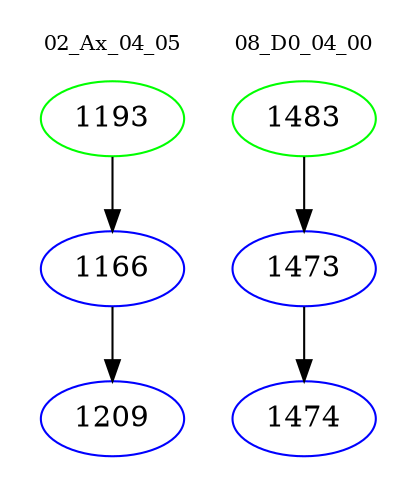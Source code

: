 digraph{
subgraph cluster_0 {
color = white
label = "02_Ax_04_05";
fontsize=10;
T0_1193 [label="1193", color="green"]
T0_1193 -> T0_1166 [color="black"]
T0_1166 [label="1166", color="blue"]
T0_1166 -> T0_1209 [color="black"]
T0_1209 [label="1209", color="blue"]
}
subgraph cluster_1 {
color = white
label = "08_D0_04_00";
fontsize=10;
T1_1483 [label="1483", color="green"]
T1_1483 -> T1_1473 [color="black"]
T1_1473 [label="1473", color="blue"]
T1_1473 -> T1_1474 [color="black"]
T1_1474 [label="1474", color="blue"]
}
}
